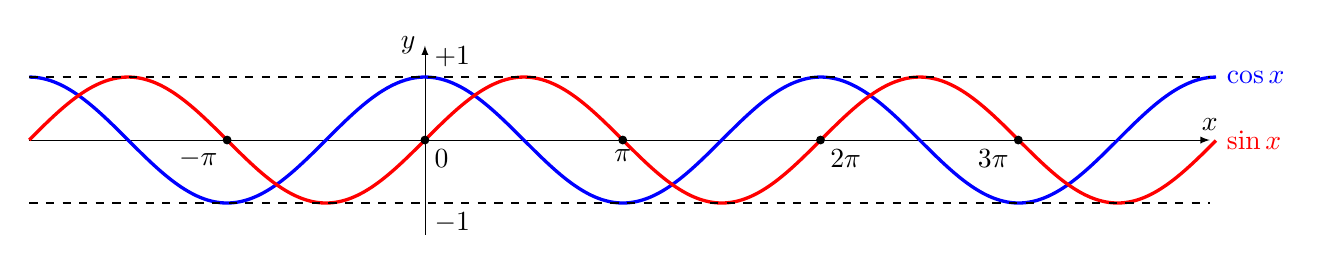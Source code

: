 \begin{tikzpicture}[scale=0.8]

	\draw[->,>=latex, black, very thin] (-6.28,0) -- (12.46,0) node[above] {$x$};
	\draw[->,>=latex, black, very thin] (0,-1.5) -- (0,1.5) node[left] {$y$};

	\draw[domain=-6.28:12.56, blue,very thick,samples=200, smooth] plot (\x,{cos(\x r)}) node[right] {$\cos x$};
	\draw[domain=-6.28:12.56, red,very thick, samples=200, smooth] plot (\x,{sin(\x r)}) node[right] {$\sin x$};;
%	\draw[myred,very thick] (-0.25,0)--(2.5,0) node[midway,below] {$E$};
%	\draw[myred,very thick] (0,0.3)--(0,1.83) node[near end,left] {$F$};

	\draw[dashed] (-6.28,1) -- (12.46,1);
	\draw[dashed] (-6.28,-1) -- (12.46,-1);

    %\draw[color=blue] plot[id=sin] function{sin(x)}  node[right] {$f(x) = \sin x$};

	\fill (0,0) circle (2pt) node[below right] {$0$};
	\fill (3.14,0) circle (2pt) node[below] {$\pi$};
	\fill (6.28,0) circle (2pt) node[below right] {$2\pi$};
	\fill (-3.14,0) circle (2pt) node[below left] {$-\pi$};
	\fill (9.42,0) circle (2pt) node[below left] {$3\pi$};

   \node[above right] at (0,1) {$+1$};
   \node[below right] at (0,-1) {$-1$};

\end{tikzpicture}
